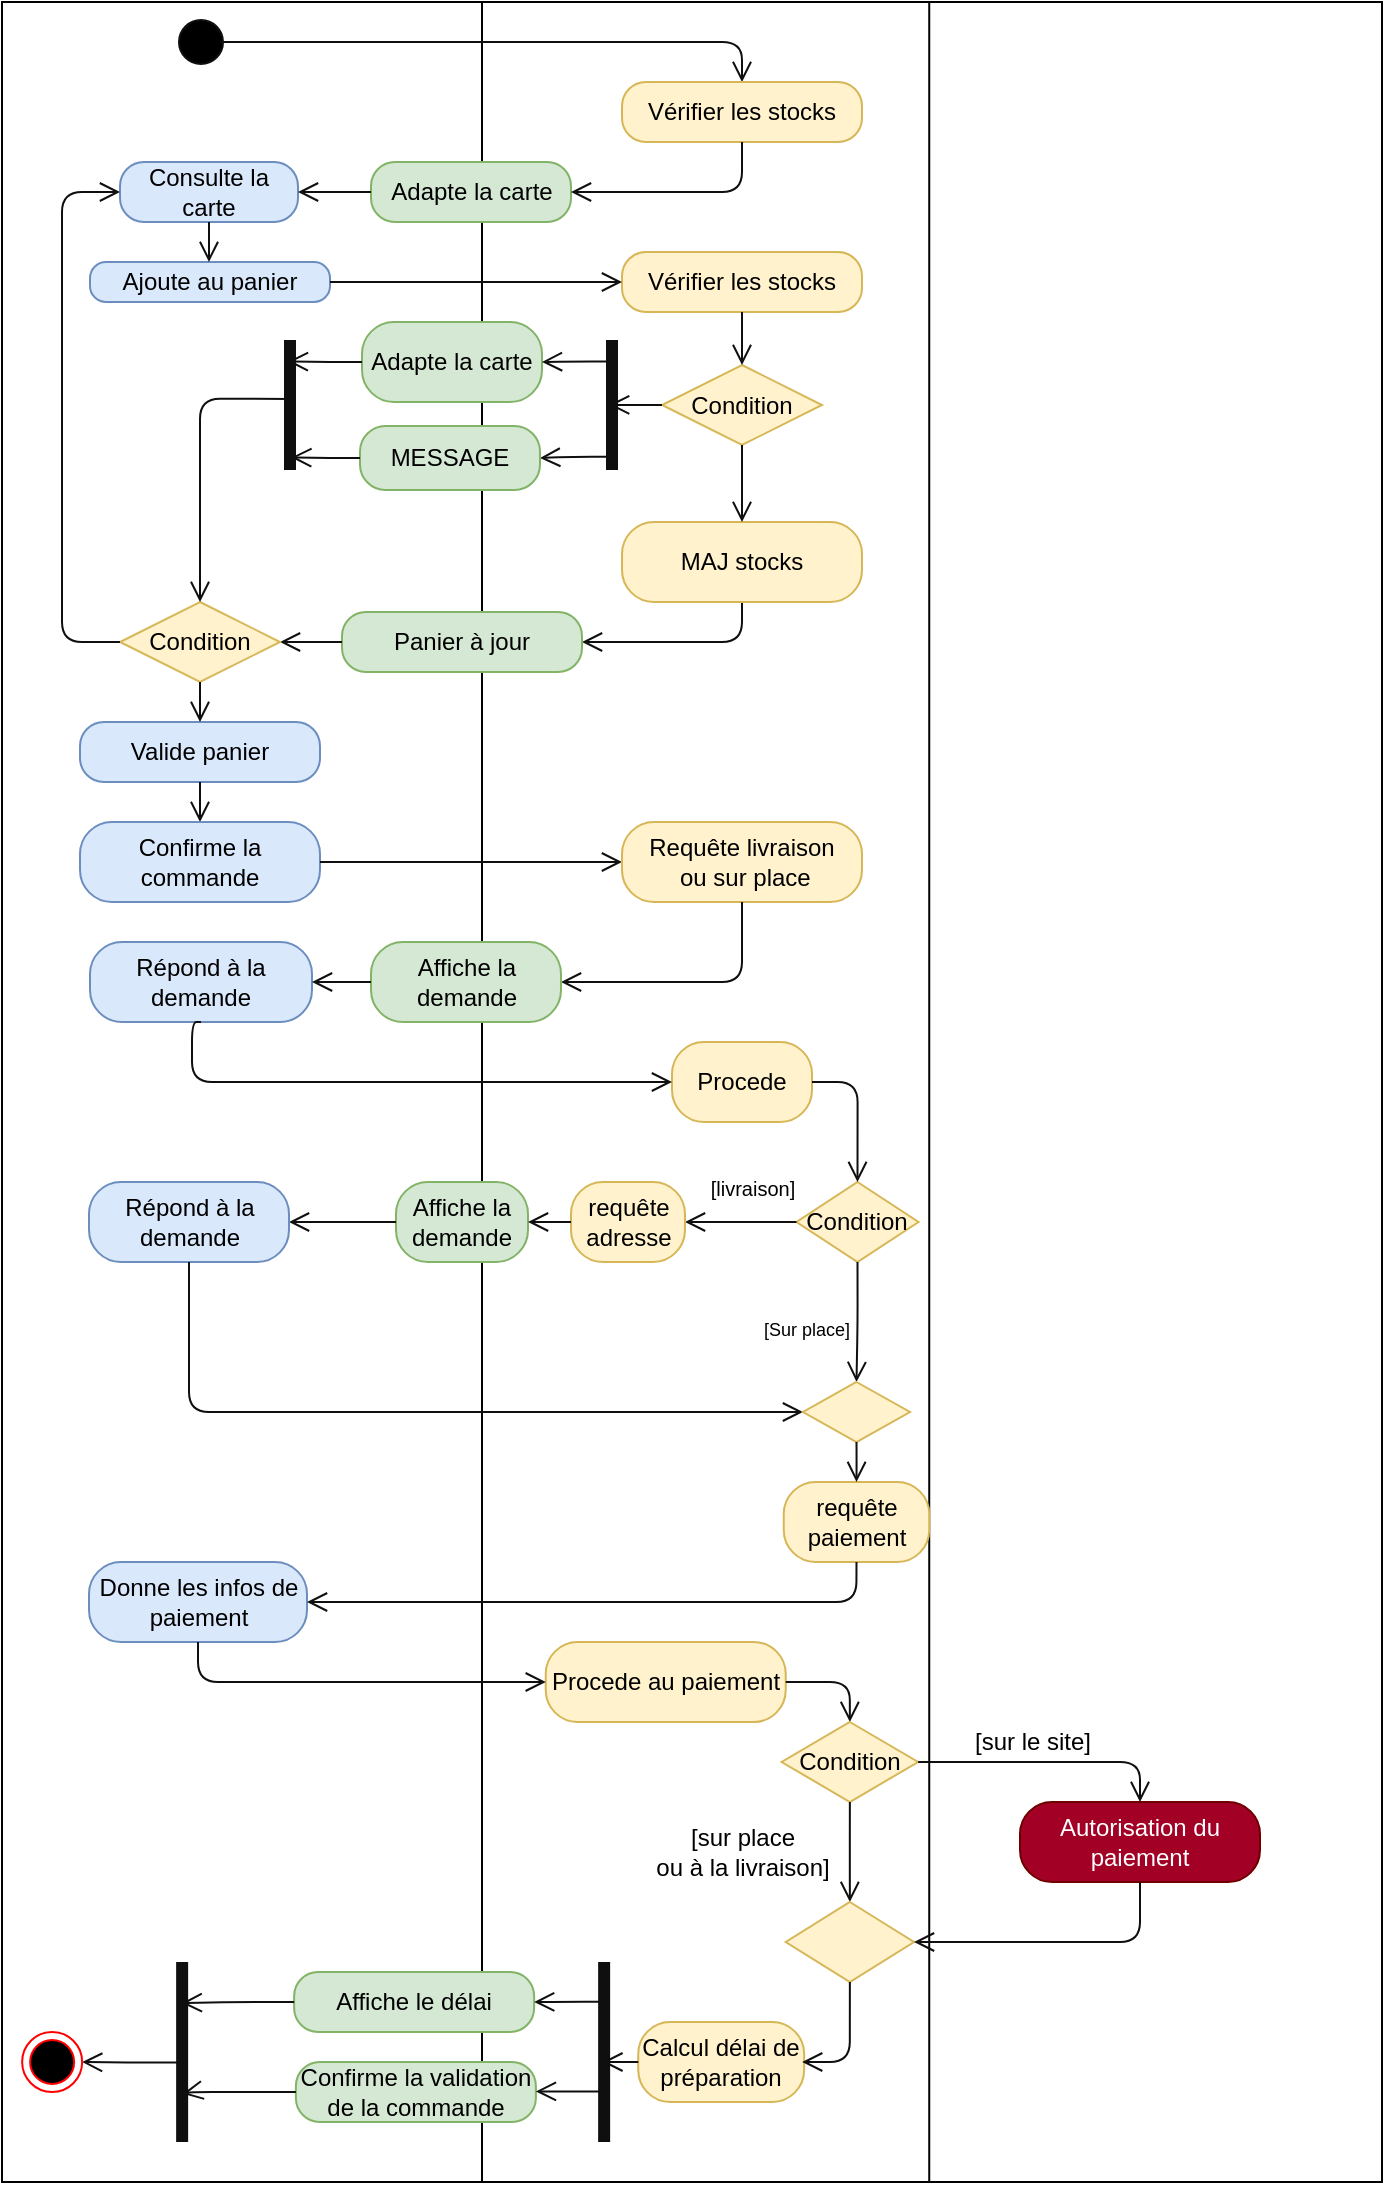<mxfile version="14.5.8" type="device"><diagram id="c2a630lUQW7-hTQHdnIK" name="Page-1"><mxGraphModel dx="1814" dy="1134" grid="1" gridSize="10" guides="1" tooltips="1" connect="1" arrows="1" fold="1" page="1" pageScale="1" pageWidth="827" pageHeight="1169" math="0" shadow="0"><root><mxCell id="0"/><mxCell id="1" parent="0"/><mxCell id="QCBulvvIvApshMqu8zlJ-98" value="" style="edgeStyle=orthogonalEdgeStyle;rounded=0;orthogonalLoop=1;jettySize=auto;html=1;" edge="1" parent="1" target="QCBulvvIvApshMqu8zlJ-63"><mxGeometry relative="1" as="geometry"><mxPoint x="648.5" y="916" as="sourcePoint"/></mxGeometry></mxCell><mxCell id="QCBulvvIvApshMqu8zlJ-38" value="" style="rounded=0;whiteSpace=wrap;html=1;" vertex="1" parent="1"><mxGeometry x="540" y="35" width="230" height="1090" as="geometry"/></mxCell><mxCell id="QCBulvvIvApshMqu8zlJ-37" value="" style="rounded=0;whiteSpace=wrap;html=1;" vertex="1" parent="1"><mxGeometry x="320" y="35" width="223.62" height="1090" as="geometry"/></mxCell><mxCell id="QCBulvvIvApshMqu8zlJ-36" value="" style="rounded=0;whiteSpace=wrap;html=1;" vertex="1" parent="1"><mxGeometry x="80" y="35" width="240" height="1090" as="geometry"/></mxCell><mxCell id="QCBulvvIvApshMqu8zlJ-1" value="" style="ellipse;html=1;shape=startState;fillColor=#000000;shadow=0;sketch=0;strokeColor=#0F0F0F;" vertex="1" parent="1"><mxGeometry x="164.5" y="40" width="30" height="30" as="geometry"/></mxCell><mxCell id="QCBulvvIvApshMqu8zlJ-2" value="" style="edgeStyle=orthogonalEdgeStyle;html=1;verticalAlign=bottom;endArrow=open;endSize=8;strokeColor=#0F0F0F;entryX=0.5;entryY=0;entryDx=0;entryDy=0;" edge="1" parent="1" target="QCBulvvIvApshMqu8zlJ-4"><mxGeometry relative="1" as="geometry"><mxPoint x="184" y="105" as="targetPoint"/><mxPoint x="189" y="55" as="sourcePoint"/><Array as="points"><mxPoint x="189" y="55"/><mxPoint x="450" y="55"/></Array></mxGeometry></mxCell><mxCell id="QCBulvvIvApshMqu8zlJ-3" value="Ajoute au panier" style="rounded=1;whiteSpace=wrap;html=1;arcSize=40;fillColor=#dae8fc;shadow=0;sketch=0;strokeColor=#6c8ebf;" vertex="1" parent="1"><mxGeometry x="124" y="165" width="120" height="20" as="geometry"/></mxCell><mxCell id="QCBulvvIvApshMqu8zlJ-4" value="Vérifier les stocks" style="rounded=1;whiteSpace=wrap;html=1;arcSize=40;fillColor=#fff2cc;shadow=0;sketch=0;strokeColor=#d6b656;" vertex="1" parent="1"><mxGeometry x="390" y="75" width="120" height="30" as="geometry"/></mxCell><mxCell id="QCBulvvIvApshMqu8zlJ-5" value="" style="edgeStyle=orthogonalEdgeStyle;html=1;verticalAlign=bottom;endArrow=open;endSize=8;strokeColor=#0F0F0F;exitX=0.5;exitY=1;exitDx=0;exitDy=0;entryX=1;entryY=0.5;entryDx=0;entryDy=0;" edge="1" parent="1" source="QCBulvvIvApshMqu8zlJ-16"><mxGeometry relative="1" as="geometry"><mxPoint x="370" y="355" as="targetPoint"/><mxPoint x="599" y="382.29" as="sourcePoint"/><Array as="points"><mxPoint x="450" y="355"/></Array></mxGeometry></mxCell><mxCell id="QCBulvvIvApshMqu8zlJ-6" value="Panier à jour" style="rounded=1;whiteSpace=wrap;html=1;arcSize=40;fillColor=#d5e8d4;shadow=0;sketch=0;strokeColor=#82b366;" vertex="1" parent="1"><mxGeometry x="250" y="340" width="120" height="30" as="geometry"/></mxCell><mxCell id="QCBulvvIvApshMqu8zlJ-7" value="" style="edgeStyle=orthogonalEdgeStyle;html=1;verticalAlign=bottom;endArrow=open;endSize=8;strokeColor=#0F0F0F;entryX=1;entryY=0.5;entryDx=0;entryDy=0;exitX=0;exitY=0.5;exitDx=0;exitDy=0;" edge="1" parent="1" source="QCBulvvIvApshMqu8zlJ-6" target="QCBulvvIvApshMqu8zlJ-11"><mxGeometry relative="1" as="geometry"><mxPoint x="199" y="433" as="targetPoint"/><mxPoint x="269" y="433" as="sourcePoint"/></mxGeometry></mxCell><mxCell id="QCBulvvIvApshMqu8zlJ-10" value="Consulte la carte" style="rounded=1;whiteSpace=wrap;html=1;arcSize=40;fillColor=#dae8fc;shadow=0;sketch=0;strokeColor=#6c8ebf;" vertex="1" parent="1"><mxGeometry x="139" y="115" width="89" height="30" as="geometry"/></mxCell><mxCell id="QCBulvvIvApshMqu8zlJ-11" value="Condition" style="rhombus;whiteSpace=wrap;html=1;fillColor=#fff2cc;shadow=0;sketch=0;strokeColor=#d6b656;" vertex="1" parent="1"><mxGeometry x="139" y="335" width="80" height="40" as="geometry"/></mxCell><mxCell id="QCBulvvIvApshMqu8zlJ-12" value="" style="edgeStyle=orthogonalEdgeStyle;html=1;verticalAlign=bottom;endArrow=open;endSize=8;strokeColor=#0F0F0F;exitX=0.5;exitY=1;exitDx=0;exitDy=0;entryX=0.5;entryY=0;entryDx=0;entryDy=0;" edge="1" parent="1" source="QCBulvvIvApshMqu8zlJ-10" target="QCBulvvIvApshMqu8zlJ-3"><mxGeometry relative="1" as="geometry"><mxPoint x="179" y="255" as="targetPoint"/><mxPoint x="179" y="245" as="sourcePoint"/><Array as="points"><mxPoint x="184" y="165"/></Array></mxGeometry></mxCell><mxCell id="QCBulvvIvApshMqu8zlJ-13" value="Adapte la carte" style="rounded=1;whiteSpace=wrap;html=1;arcSize=40;fillColor=#d5e8d4;shadow=0;sketch=0;strokeColor=#82b366;" vertex="1" parent="1"><mxGeometry x="264.5" y="115" width="100" height="30" as="geometry"/></mxCell><mxCell id="QCBulvvIvApshMqu8zlJ-14" value="" style="edgeStyle=orthogonalEdgeStyle;html=1;verticalAlign=bottom;endArrow=open;endSize=8;strokeColor=#0F0F0F;exitX=0.5;exitY=1;exitDx=0;exitDy=0;entryX=1;entryY=0.5;entryDx=0;entryDy=0;" edge="1" parent="1" source="QCBulvvIvApshMqu8zlJ-4" target="QCBulvvIvApshMqu8zlJ-13"><mxGeometry relative="1" as="geometry"><mxPoint x="449.0" y="234.29" as="targetPoint"/><mxPoint x="609.0" y="234.29" as="sourcePoint"/><Array as="points"><mxPoint x="450" y="130"/></Array></mxGeometry></mxCell><mxCell id="QCBulvvIvApshMqu8zlJ-15" value="" style="edgeStyle=orthogonalEdgeStyle;html=1;verticalAlign=bottom;endArrow=open;endSize=8;strokeColor=#0F0F0F;exitX=0;exitY=0.5;exitDx=0;exitDy=0;entryX=1;entryY=0.5;entryDx=0;entryDy=0;" edge="1" parent="1" source="QCBulvvIvApshMqu8zlJ-13" target="QCBulvvIvApshMqu8zlJ-10"><mxGeometry relative="1" as="geometry"><mxPoint x="519.0" y="279.65" as="targetPoint"/><mxPoint x="260" y="195" as="sourcePoint"/><Array as="points"><mxPoint x="260" y="130"/><mxPoint x="260" y="130"/></Array></mxGeometry></mxCell><mxCell id="QCBulvvIvApshMqu8zlJ-16" value="MAJ stocks" style="rounded=1;whiteSpace=wrap;html=1;arcSize=40;fillColor=#fff2cc;shadow=0;sketch=0;strokeColor=#d6b656;" vertex="1" parent="1"><mxGeometry x="390" y="295" width="120" height="40" as="geometry"/></mxCell><mxCell id="QCBulvvIvApshMqu8zlJ-17" value="" style="edgeStyle=orthogonalEdgeStyle;html=1;verticalAlign=bottom;endArrow=open;endSize=8;exitX=0;exitY=0.5;exitDx=0;exitDy=0;strokeColor=#0F0F0F;entryX=0;entryY=0.5;entryDx=0;entryDy=0;" edge="1" parent="1" target="QCBulvvIvApshMqu8zlJ-10" source="QCBulvvIvApshMqu8zlJ-11"><mxGeometry relative="1" as="geometry"><mxPoint x="119" y="355" as="targetPoint"/><mxPoint x="139" y="544.5" as="sourcePoint"/><Array as="points"><mxPoint x="110" y="355"/><mxPoint x="110" y="130"/></Array></mxGeometry></mxCell><mxCell id="QCBulvvIvApshMqu8zlJ-18" value="Valide panier" style="rounded=1;whiteSpace=wrap;html=1;arcSize=40;fillColor=#dae8fc;shadow=0;sketch=0;strokeColor=#6c8ebf;" vertex="1" parent="1"><mxGeometry x="119" y="395" width="120" height="30" as="geometry"/></mxCell><mxCell id="QCBulvvIvApshMqu8zlJ-19" value="" style="edgeStyle=orthogonalEdgeStyle;html=1;verticalAlign=bottom;endArrow=open;endSize=8;strokeColor=#0F0F0F;exitX=0.5;exitY=1;exitDx=0;exitDy=0;entryX=0.5;entryY=0;entryDx=0;entryDy=0;" edge="1" parent="1" source="QCBulvvIvApshMqu8zlJ-11" target="QCBulvvIvApshMqu8zlJ-18"><mxGeometry relative="1" as="geometry"><mxPoint x="179" y="545" as="targetPoint"/><mxPoint x="178.66" y="565" as="sourcePoint"/><Array as="points"/></mxGeometry></mxCell><mxCell id="QCBulvvIvApshMqu8zlJ-20" value="Vérifier les stocks" style="rounded=1;whiteSpace=wrap;html=1;arcSize=40;fillColor=#fff2cc;shadow=0;sketch=0;strokeColor=#d6b656;" vertex="1" parent="1"><mxGeometry x="390" y="160" width="120" height="30" as="geometry"/></mxCell><mxCell id="QCBulvvIvApshMqu8zlJ-21" value="" style="edgeStyle=orthogonalEdgeStyle;html=1;verticalAlign=bottom;endArrow=open;endSize=8;strokeColor=#0F0F0F;exitX=1;exitY=0.5;exitDx=0;exitDy=0;entryX=0;entryY=0.5;entryDx=0;entryDy=0;" edge="1" parent="1" source="QCBulvvIvApshMqu8zlJ-3" target="QCBulvvIvApshMqu8zlJ-20"><mxGeometry relative="1" as="geometry"><mxPoint x="569" y="354" as="targetPoint"/><mxPoint x="179" y="305" as="sourcePoint"/><Array as="points"/></mxGeometry></mxCell><mxCell id="QCBulvvIvApshMqu8zlJ-22" value="Condition" style="rhombus;whiteSpace=wrap;html=1;fillColor=#fff2cc;shadow=0;sketch=0;strokeColor=#d6b656;" vertex="1" parent="1"><mxGeometry x="410" y="216.5" width="80" height="40" as="geometry"/></mxCell><mxCell id="QCBulvvIvApshMqu8zlJ-23" value="" style="edgeStyle=orthogonalEdgeStyle;html=1;verticalAlign=bottom;endArrow=open;endSize=8;strokeColor=#0F0F0F;exitX=0.5;exitY=1;exitDx=0;exitDy=0;entryX=0.5;entryY=0;entryDx=0;entryDy=0;" edge="1" parent="1" target="QCBulvvIvApshMqu8zlJ-16" source="QCBulvvIvApshMqu8zlJ-22"><mxGeometry relative="1" as="geometry"><mxPoint x="539" y="286.5" as="targetPoint"/><mxPoint x="629" y="286.5" as="sourcePoint"/><Array as="points"><mxPoint x="450" y="286"/><mxPoint x="450" y="323"/></Array></mxGeometry></mxCell><mxCell id="QCBulvvIvApshMqu8zlJ-24" value="" style="edgeStyle=orthogonalEdgeStyle;html=1;verticalAlign=bottom;endArrow=open;endSize=8;strokeColor=#0F0F0F;exitX=0.5;exitY=1;exitDx=0;exitDy=0;entryX=0.5;entryY=0;entryDx=0;entryDy=0;" edge="1" parent="1" target="QCBulvvIvApshMqu8zlJ-22" source="QCBulvvIvApshMqu8zlJ-20"><mxGeometry relative="1" as="geometry"><mxPoint x="629" y="405" as="targetPoint"/><mxPoint x="628.83" y="375" as="sourcePoint"/><Array as="points"/></mxGeometry></mxCell><mxCell id="QCBulvvIvApshMqu8zlJ-25" value="" style="edgeStyle=orthogonalEdgeStyle;html=1;verticalAlign=bottom;endArrow=open;endSize=8;strokeColor=#0F0F0F;entryX=0.5;entryY=0;entryDx=0;entryDy=0;exitX=0.453;exitY=0.407;exitDx=0;exitDy=0;exitPerimeter=0;" edge="1" parent="1" source="QCBulvvIvApshMqu8zlJ-33"><mxGeometry relative="1" as="geometry"><mxPoint x="179" y="335" as="targetPoint"/><mxPoint x="259" y="247" as="sourcePoint"/><Array as="points"><mxPoint x="179" y="233"/></Array></mxGeometry></mxCell><mxCell id="QCBulvvIvApshMqu8zlJ-26" value="Adapte la carte" style="rounded=1;whiteSpace=wrap;html=1;arcSize=40;fillColor=#d5e8d4;shadow=0;sketch=0;strokeColor=#82b366;" vertex="1" parent="1"><mxGeometry x="260" y="195" width="90" height="40" as="geometry"/></mxCell><mxCell id="QCBulvvIvApshMqu8zlJ-27" value="" style="edgeStyle=orthogonalEdgeStyle;html=1;verticalAlign=bottom;endArrow=open;endSize=8;strokeColor=#0F0F0F;exitX=0;exitY=0.5;exitDx=0;exitDy=0;entryX=0.499;entryY=0.643;entryDx=0;entryDy=0;entryPerimeter=0;" edge="1" parent="1" source="QCBulvvIvApshMqu8zlJ-22" target="QCBulvvIvApshMqu8zlJ-28"><mxGeometry relative="1" as="geometry"><mxPoint x="549" y="316" as="targetPoint"/><mxPoint x="589" y="316.5" as="sourcePoint"/><Array as="points"/></mxGeometry></mxCell><mxCell id="QCBulvvIvApshMqu8zlJ-28" value="" style="shape=line;html=1;strokeWidth=6;shadow=0;sketch=0;direction=south;strokeColor=#0F0F0F;" vertex="1" parent="1"><mxGeometry x="380" y="204" width="10" height="65" as="geometry"/></mxCell><mxCell id="QCBulvvIvApshMqu8zlJ-30" value="" style="edgeStyle=orthogonalEdgeStyle;html=1;verticalAlign=bottom;endArrow=open;endSize=8;strokeColor=#0F0F0F;entryX=1;entryY=0.5;entryDx=0;entryDy=0;exitX=0.898;exitY=0.42;exitDx=0;exitDy=0;exitPerimeter=0;" edge="1" parent="1" target="QCBulvvIvApshMqu8zlJ-31" source="QCBulvvIvApshMqu8zlJ-28"><mxGeometry relative="1" as="geometry"><mxPoint x="499" y="342.76" as="targetPoint"/><mxPoint x="370" y="343" as="sourcePoint"/><Array as="points"><mxPoint x="365" y="262"/></Array></mxGeometry></mxCell><mxCell id="QCBulvvIvApshMqu8zlJ-31" value="MESSAGE" style="rounded=1;whiteSpace=wrap;html=1;arcSize=40;fillColor=#d5e8d4;shadow=0;sketch=0;strokeColor=#82b366;" vertex="1" parent="1"><mxGeometry x="259" y="247" width="90" height="32" as="geometry"/></mxCell><mxCell id="QCBulvvIvApshMqu8zlJ-32" value="" style="edgeStyle=orthogonalEdgeStyle;html=1;verticalAlign=bottom;endArrow=open;endSize=8;strokeColor=#0F0F0F;exitX=0;exitY=0.5;exitDx=0;exitDy=0;entryX=0.165;entryY=0.607;entryDx=0;entryDy=0;entryPerimeter=0;" edge="1" parent="1" source="QCBulvvIvApshMqu8zlJ-26" target="QCBulvvIvApshMqu8zlJ-33"><mxGeometry relative="1" as="geometry"><mxPoint x="219" y="294.8" as="targetPoint"/><mxPoint x="260" y="294.8" as="sourcePoint"/><Array as="points"/></mxGeometry></mxCell><mxCell id="QCBulvvIvApshMqu8zlJ-33" value="" style="shape=line;html=1;strokeWidth=6;shadow=0;sketch=0;direction=south;strokeColor=#0F0F0F;" vertex="1" parent="1"><mxGeometry x="219" y="204" width="10" height="65" as="geometry"/></mxCell><mxCell id="QCBulvvIvApshMqu8zlJ-40" value="" style="edgeStyle=orthogonalEdgeStyle;html=1;verticalAlign=bottom;endArrow=open;endSize=8;strokeColor=#0F0F0F;exitX=0;exitY=0.5;exitDx=0;exitDy=0;entryX=0.903;entryY=0.436;entryDx=0;entryDy=0;entryPerimeter=0;" edge="1" parent="1" source="QCBulvvIvApshMqu8zlJ-31" target="QCBulvvIvApshMqu8zlJ-33"><mxGeometry relative="1" as="geometry"><mxPoint x="220" y="343" as="targetPoint"/><mxPoint x="260" y="343" as="sourcePoint"/><Array as="points"/></mxGeometry></mxCell><mxCell id="QCBulvvIvApshMqu8zlJ-42" value="" style="edgeStyle=orthogonalEdgeStyle;html=1;verticalAlign=bottom;endArrow=open;endSize=8;strokeColor=#0F0F0F;entryX=1;entryY=0.5;entryDx=0;entryDy=0;exitX=0.166;exitY=0.38;exitDx=0;exitDy=0;exitPerimeter=0;" edge="1" parent="1" source="QCBulvvIvApshMqu8zlJ-28" target="QCBulvvIvApshMqu8zlJ-26"><mxGeometry relative="1" as="geometry"><mxPoint x="380" y="294.76" as="targetPoint"/><mxPoint x="370" y="295" as="sourcePoint"/><Array as="points"/></mxGeometry></mxCell><mxCell id="QCBulvvIvApshMqu8zlJ-45" value="" style="edgeStyle=orthogonalEdgeStyle;html=1;verticalAlign=bottom;endArrow=open;endSize=8;exitX=0.5;exitY=1;exitDx=0;exitDy=0;strokeColor=#0F0F0F;entryX=0.5;entryY=0;entryDx=0;entryDy=0;" edge="1" parent="1" source="QCBulvvIvApshMqu8zlJ-18" target="QCBulvvIvApshMqu8zlJ-46"><mxGeometry relative="1" as="geometry"><mxPoint x="179" y="755" as="targetPoint"/><mxPoint x="179" y="675" as="sourcePoint"/></mxGeometry></mxCell><mxCell id="QCBulvvIvApshMqu8zlJ-46" value="Confirme la commande" style="rounded=1;whiteSpace=wrap;html=1;arcSize=40;fillColor=#dae8fc;shadow=0;sketch=0;strokeColor=#6c8ebf;" vertex="1" parent="1"><mxGeometry x="119" y="445" width="120" height="40" as="geometry"/></mxCell><mxCell id="QCBulvvIvApshMqu8zlJ-47" value="" style="edgeStyle=orthogonalEdgeStyle;html=1;verticalAlign=bottom;endArrow=open;endSize=8;exitX=1;exitY=0.5;exitDx=0;exitDy=0;entryX=0;entryY=0.5;entryDx=0;entryDy=0;strokeColor=#0F0F0F;" edge="1" parent="1" source="QCBulvvIvApshMqu8zlJ-46" target="QCBulvvIvApshMqu8zlJ-48"><mxGeometry relative="1" as="geometry"><mxPoint x="424" y="675" as="targetPoint"/><Array as="points"/></mxGeometry></mxCell><mxCell id="QCBulvvIvApshMqu8zlJ-48" value="Requête livraison&lt;br&gt;&amp;nbsp;ou sur place" style="rounded=1;whiteSpace=wrap;html=1;arcSize=40;fillColor=#fff2cc;shadow=0;sketch=0;strokeColor=#d6b656;" vertex="1" parent="1"><mxGeometry x="390" y="445" width="120" height="40" as="geometry"/></mxCell><mxCell id="QCBulvvIvApshMqu8zlJ-49" value="" style="edgeStyle=orthogonalEdgeStyle;html=1;verticalAlign=bottom;endArrow=open;endSize=8;strokeColor=#0F0F0F;entryX=1;entryY=0.5;entryDx=0;entryDy=0;exitX=0.5;exitY=1;exitDx=0;exitDy=0;" edge="1" parent="1" target="QCBulvvIvApshMqu8zlJ-50" source="QCBulvvIvApshMqu8zlJ-48"><mxGeometry relative="1" as="geometry"><mxPoint x="394" y="745" as="targetPoint"/><mxPoint x="644" y="695" as="sourcePoint"/><Array as="points"><mxPoint x="450" y="525"/></Array></mxGeometry></mxCell><mxCell id="QCBulvvIvApshMqu8zlJ-50" value="Affiche la demande" style="rounded=1;whiteSpace=wrap;html=1;arcSize=40;fillColor=#d5e8d4;shadow=0;sketch=0;strokeColor=#82b366;" vertex="1" parent="1"><mxGeometry x="264.5" y="505" width="95" height="40" as="geometry"/></mxCell><mxCell id="QCBulvvIvApshMqu8zlJ-51" value="Répond à la demande" style="rounded=1;whiteSpace=wrap;html=1;arcSize=40;fillColor=#dae8fc;shadow=0;sketch=0;strokeColor=#6c8ebf;" vertex="1" parent="1"><mxGeometry x="124" y="505" width="111" height="40" as="geometry"/></mxCell><mxCell id="QCBulvvIvApshMqu8zlJ-52" value="" style="edgeStyle=orthogonalEdgeStyle;html=1;verticalAlign=bottom;endArrow=open;endSize=8;exitX=0;exitY=0.5;exitDx=0;exitDy=0;strokeColor=#0F0F0F;entryX=1;entryY=0.5;entryDx=0;entryDy=0;" edge="1" parent="1" source="QCBulvvIvApshMqu8zlJ-50" target="QCBulvvIvApshMqu8zlJ-51"><mxGeometry relative="1" as="geometry"><mxPoint x="239" y="745" as="targetPoint"/><mxPoint x="189" y="575" as="sourcePoint"/></mxGeometry></mxCell><mxCell id="QCBulvvIvApshMqu8zlJ-53" value="Procede" style="rounded=1;whiteSpace=wrap;html=1;arcSize=40;fillColor=#fff2cc;shadow=0;sketch=0;strokeColor=#d6b656;" vertex="1" parent="1"><mxGeometry x="415" y="555" width="70" height="40" as="geometry"/></mxCell><mxCell id="QCBulvvIvApshMqu8zlJ-54" value="Condition" style="rhombus;whiteSpace=wrap;html=1;fillColor=#fff2cc;shadow=0;sketch=0;strokeColor=#d6b656;" vertex="1" parent="1"><mxGeometry x="477.25" y="625" width="61" height="40" as="geometry"/></mxCell><mxCell id="QCBulvvIvApshMqu8zlJ-55" value="" style="edgeStyle=orthogonalEdgeStyle;html=1;verticalAlign=bottom;endArrow=open;endSize=8;exitX=0.5;exitY=1;exitDx=0;exitDy=0;strokeColor=#0F0F0F;entryX=0;entryY=0.5;entryDx=0;entryDy=0;" edge="1" parent="1" source="QCBulvvIvApshMqu8zlJ-51" target="QCBulvvIvApshMqu8zlJ-53"><mxGeometry relative="1" as="geometry"><mxPoint x="579" y="885" as="targetPoint"/><Array as="points"><mxPoint x="175" y="575"/></Array><mxPoint x="213" y="884.58" as="sourcePoint"/></mxGeometry></mxCell><mxCell id="QCBulvvIvApshMqu8zlJ-56" value="" style="edgeStyle=orthogonalEdgeStyle;html=1;verticalAlign=bottom;endArrow=open;endSize=8;strokeColor=#0F0F0F;exitX=0;exitY=0.5;exitDx=0;exitDy=0;entryX=1;entryY=0.5;entryDx=0;entryDy=0;" edge="1" parent="1" source="QCBulvvIvApshMqu8zlJ-54" target="QCBulvvIvApshMqu8zlJ-62"><mxGeometry relative="1" as="geometry"><mxPoint x="349" y="1085" as="targetPoint"/><Array as="points"/><mxPoint x="799" y="1085" as="sourcePoint"/></mxGeometry></mxCell><mxCell id="QCBulvvIvApshMqu8zlJ-57" value="Affiche la demande" style="rounded=1;whiteSpace=wrap;html=1;arcSize=40;fillColor=#d5e8d4;shadow=0;sketch=0;strokeColor=#82b366;" vertex="1" parent="1"><mxGeometry x="277" y="625" width="66" height="40" as="geometry"/></mxCell><mxCell id="QCBulvvIvApshMqu8zlJ-58" value="" style="edgeStyle=orthogonalEdgeStyle;html=1;verticalAlign=bottom;endArrow=open;endSize=8;exitX=0;exitY=0.5;exitDx=0;exitDy=0;strokeColor=#0F0F0F;entryX=1;entryY=0.5;entryDx=0;entryDy=0;" edge="1" parent="1" source="QCBulvvIvApshMqu8zlJ-57" target="QCBulvvIvApshMqu8zlJ-59"><mxGeometry relative="1" as="geometry"><mxPoint x="234" y="1030.58" as="targetPoint"/><mxPoint x="309" y="1030.58" as="sourcePoint"/></mxGeometry></mxCell><mxCell id="QCBulvvIvApshMqu8zlJ-59" value="Répond à la demande" style="rounded=1;whiteSpace=wrap;html=1;arcSize=40;fillColor=#dae8fc;shadow=0;sketch=0;strokeColor=#6c8ebf;" vertex="1" parent="1"><mxGeometry x="123.5" y="625" width="100" height="40" as="geometry"/></mxCell><mxCell id="QCBulvvIvApshMqu8zlJ-60" value="Donne les infos de paiement" style="rounded=1;whiteSpace=wrap;html=1;arcSize=40;fillColor=#dae8fc;shadow=0;sketch=0;strokeColor=#6c8ebf;" vertex="1" parent="1"><mxGeometry x="123.5" y="815" width="109" height="40" as="geometry"/></mxCell><mxCell id="QCBulvvIvApshMqu8zlJ-61" value="" style="edgeStyle=orthogonalEdgeStyle;html=1;verticalAlign=bottom;endArrow=open;endSize=8;exitX=1;exitY=0.5;exitDx=0;exitDy=0;strokeColor=#0F0F0F;entryX=0.5;entryY=0;entryDx=0;entryDy=0;" edge="1" parent="1" source="QCBulvvIvApshMqu8zlJ-53" target="QCBulvvIvApshMqu8zlJ-54"><mxGeometry relative="1" as="geometry"><mxPoint x="649" y="735" as="targetPoint"/><mxPoint x="639" y="845" as="sourcePoint"/><Array as="points"/></mxGeometry></mxCell><mxCell id="QCBulvvIvApshMqu8zlJ-62" value="requête adresse" style="rounded=1;whiteSpace=wrap;html=1;arcSize=40;fillColor=#fff2cc;shadow=0;sketch=0;strokeColor=#d6b656;" vertex="1" parent="1"><mxGeometry x="364.5" y="625" width="57" height="40" as="geometry"/></mxCell><mxCell id="QCBulvvIvApshMqu8zlJ-63" value="requête paiement" style="rounded=1;whiteSpace=wrap;html=1;arcSize=40;fillColor=#fff2cc;shadow=0;sketch=0;strokeColor=#d6b656;" vertex="1" parent="1"><mxGeometry x="470.87" y="775" width="72.75" height="40" as="geometry"/></mxCell><mxCell id="QCBulvvIvApshMqu8zlJ-64" value="" style="edgeStyle=orthogonalEdgeStyle;html=1;verticalAlign=bottom;endArrow=open;endSize=8;strokeColor=#0F0F0F;entryX=0.5;entryY=0;entryDx=0;entryDy=0;exitX=0.5;exitY=1;exitDx=0;exitDy=0;" edge="1" parent="1" source="QCBulvvIvApshMqu8zlJ-54" target="QCBulvvIvApshMqu8zlJ-94"><mxGeometry relative="1" as="geometry"><mxPoint x="639" y="1095" as="targetPoint"/><Array as="points"/><mxPoint x="501" y="742" as="sourcePoint"/></mxGeometry></mxCell><mxCell id="QCBulvvIvApshMqu8zlJ-65" value="" style="edgeStyle=orthogonalEdgeStyle;html=1;verticalAlign=bottom;endArrow=open;endSize=8;strokeColor=#0F0F0F;entryX=1;entryY=0.5;entryDx=0;entryDy=0;exitX=0;exitY=0.5;exitDx=0;exitDy=0;" edge="1" parent="1" source="QCBulvvIvApshMqu8zlJ-62" target="QCBulvvIvApshMqu8zlJ-57"><mxGeometry relative="1" as="geometry"><mxPoint x="439" y="991" as="targetPoint"/><mxPoint x="439" y="1005" as="sourcePoint"/><Array as="points"/></mxGeometry></mxCell><mxCell id="QCBulvvIvApshMqu8zlJ-66" value="" style="edgeStyle=orthogonalEdgeStyle;html=1;verticalAlign=bottom;endArrow=open;endSize=8;exitX=0.5;exitY=1;exitDx=0;exitDy=0;strokeColor=#0F0F0F;entryX=1;entryY=0.5;entryDx=0;entryDy=0;" edge="1" parent="1" source="QCBulvvIvApshMqu8zlJ-63" target="QCBulvvIvApshMqu8zlJ-60"><mxGeometry relative="1" as="geometry"><mxPoint x="758.58" y="1328.0" as="targetPoint"/><mxPoint x="758.58" y="1268" as="sourcePoint"/><Array as="points"><mxPoint x="507" y="835"/></Array></mxGeometry></mxCell><mxCell id="QCBulvvIvApshMqu8zlJ-67" value="[livraison]" style="text;html=1;align=center;verticalAlign=middle;resizable=0;points=[];autosize=1;fontSize=10;" vertex="1" parent="1"><mxGeometry x="425" y="618" width="60" height="20" as="geometry"/></mxCell><mxCell id="QCBulvvIvApshMqu8zlJ-68" value="" style="edgeStyle=orthogonalEdgeStyle;html=1;verticalAlign=bottom;endArrow=open;endSize=8;strokeColor=#0F0F0F;entryX=0;entryY=0.5;entryDx=0;entryDy=0;exitX=0.5;exitY=1;exitDx=0;exitDy=0;" edge="1" parent="1" source="QCBulvvIvApshMqu8zlJ-59" target="QCBulvvIvApshMqu8zlJ-94"><mxGeometry relative="1" as="geometry"><mxPoint x="599.5" y="1065" as="targetPoint"/><Array as="points"><mxPoint x="174" y="740"/></Array><mxPoint x="176" y="745" as="sourcePoint"/></mxGeometry></mxCell><mxCell id="QCBulvvIvApshMqu8zlJ-69" value="Procede au paiement" style="rounded=1;whiteSpace=wrap;html=1;arcSize=40;fillColor=#fff2cc;shadow=0;sketch=0;strokeColor=#d6b656;" vertex="1" parent="1"><mxGeometry x="351.87" y="855" width="120" height="40" as="geometry"/></mxCell><mxCell id="QCBulvvIvApshMqu8zlJ-70" value="" style="edgeStyle=orthogonalEdgeStyle;html=1;verticalAlign=bottom;endArrow=open;endSize=8;exitX=0.5;exitY=1;exitDx=0;exitDy=0;strokeColor=#0F0F0F;entryX=0;entryY=0.5;entryDx=0;entryDy=0;" edge="1" parent="1" target="QCBulvvIvApshMqu8zlJ-69" source="QCBulvvIvApshMqu8zlJ-60"><mxGeometry relative="1" as="geometry"><mxPoint x="392" y="965" as="targetPoint"/><Array as="points"><mxPoint x="178" y="875"/><mxPoint x="351" y="875"/></Array><mxPoint x="190.0" y="864" as="sourcePoint"/></mxGeometry></mxCell><mxCell id="QCBulvvIvApshMqu8zlJ-71" value="" style="edgeStyle=orthogonalEdgeStyle;html=1;verticalAlign=bottom;endArrow=open;endSize=8;strokeColor=#0F0F0F;entryX=0.5;entryY=0;entryDx=0;entryDy=0;exitX=1;exitY=0.5;exitDx=0;exitDy=0;" edge="1" parent="1" source="QCBulvvIvApshMqu8zlJ-69" target="QCBulvvIvApshMqu8zlJ-73"><mxGeometry relative="1" as="geometry"><mxPoint x="649" y="1127" as="targetPoint"/><Array as="points"><mxPoint x="504" y="875"/></Array><mxPoint x="454" y="985" as="sourcePoint"/></mxGeometry></mxCell><mxCell id="QCBulvvIvApshMqu8zlJ-72" value="[Sur place]" style="text;html=1;align=center;verticalAlign=middle;resizable=0;points=[];autosize=1;fontSize=9;" vertex="1" parent="1"><mxGeometry x="452" y="689" width="60" height="20" as="geometry"/></mxCell><mxCell id="QCBulvvIvApshMqu8zlJ-73" value="Condition" style="rhombus;whiteSpace=wrap;html=1;fillColor=#fff2cc;shadow=0;sketch=0;strokeColor=#d6b656;" vertex="1" parent="1"><mxGeometry x="469.81" y="895" width="68.25" height="40" as="geometry"/></mxCell><mxCell id="QCBulvvIvApshMqu8zlJ-74" value="Autorisation du paiement" style="rounded=1;whiteSpace=wrap;html=1;arcSize=40;fillColor=#a20025;shadow=0;sketch=0;strokeColor=#6F0000;fontColor=#ffffff;" vertex="1" parent="1"><mxGeometry x="589" y="935" width="120" height="40" as="geometry"/></mxCell><mxCell id="QCBulvvIvApshMqu8zlJ-75" value="" style="edgeStyle=orthogonalEdgeStyle;html=1;verticalAlign=bottom;endArrow=open;endSize=8;strokeColor=#0F0F0F;exitX=1;exitY=0.5;exitDx=0;exitDy=0;entryX=0.5;entryY=0;entryDx=0;entryDy=0;" edge="1" parent="1" source="QCBulvvIvApshMqu8zlJ-73" target="QCBulvvIvApshMqu8zlJ-74"><mxGeometry relative="1" as="geometry"><mxPoint x="748.97" y="1187" as="targetPoint"/><Array as="points"><mxPoint x="649" y="915"/></Array><mxPoint x="788.97" y="1077" as="sourcePoint"/></mxGeometry></mxCell><mxCell id="QCBulvvIvApshMqu8zlJ-76" value="[sur le site]" style="text;html=1;align=center;verticalAlign=middle;resizable=0;points=[];autosize=1;" vertex="1" parent="1"><mxGeometry x="560" y="895" width="70" height="20" as="geometry"/></mxCell><mxCell id="QCBulvvIvApshMqu8zlJ-77" value="" style="edgeStyle=orthogonalEdgeStyle;html=1;verticalAlign=bottom;endArrow=open;endSize=8;strokeColor=#0F0F0F;exitX=0.5;exitY=1;exitDx=0;exitDy=0;entryX=0.5;entryY=0;entryDx=0;entryDy=0;" edge="1" parent="1" source="QCBulvvIvApshMqu8zlJ-73" target="QCBulvvIvApshMqu8zlJ-79"><mxGeometry relative="1" as="geometry"><mxPoint x="649" y="1227" as="targetPoint"/><Array as="points"><mxPoint x="503" y="965"/></Array><mxPoint x="451.5" y="1147" as="sourcePoint"/></mxGeometry></mxCell><mxCell id="QCBulvvIvApshMqu8zlJ-78" value="[sur place&lt;br&gt;ou à la livraison]" style="text;html=1;align=center;verticalAlign=middle;resizable=0;points=[];autosize=1;" vertex="1" parent="1"><mxGeometry x="400" y="945" width="100" height="30" as="geometry"/></mxCell><mxCell id="QCBulvvIvApshMqu8zlJ-79" value="" style="rhombus;whiteSpace=wrap;html=1;fillColor=#fff2cc;shadow=0;sketch=0;strokeColor=#d6b656;" vertex="1" parent="1"><mxGeometry x="471.87" y="985" width="64.13" height="40" as="geometry"/></mxCell><mxCell id="QCBulvvIvApshMqu8zlJ-80" value="" style="edgeStyle=orthogonalEdgeStyle;html=1;verticalAlign=bottom;endArrow=open;endSize=8;strokeColor=#0F0F0F;exitX=0.5;exitY=1;exitDx=0;exitDy=0;entryX=1;entryY=0.5;entryDx=0;entryDy=0;" edge="1" parent="1" target="QCBulvvIvApshMqu8zlJ-79" source="QCBulvvIvApshMqu8zlJ-74"><mxGeometry relative="1" as="geometry"><mxPoint x="823.58" y="1287" as="targetPoint"/><Array as="points"><mxPoint x="649" y="1005"/></Array><mxPoint x="823.58" y="1227" as="sourcePoint"/></mxGeometry></mxCell><mxCell id="QCBulvvIvApshMqu8zlJ-81" value="Calcul délai de préparation" style="rounded=1;whiteSpace=wrap;html=1;arcSize=40;fillColor=#fff2cc;shadow=0;sketch=0;strokeColor=#d6b656;" vertex="1" parent="1"><mxGeometry x="398.13" y="1045" width="82.94" height="40" as="geometry"/></mxCell><mxCell id="QCBulvvIvApshMqu8zlJ-82" value="" style="edgeStyle=orthogonalEdgeStyle;html=1;verticalAlign=bottom;endArrow=open;endSize=8;strokeColor=#0F0F0F;exitX=0.5;exitY=1;exitDx=0;exitDy=0;entryX=1;entryY=0.5;entryDx=0;entryDy=0;" edge="1" parent="1" source="QCBulvvIvApshMqu8zlJ-79"><mxGeometry relative="1" as="geometry"><mxPoint x="480.07" y="1065" as="targetPoint"/><Array as="points"><mxPoint x="504" y="1065"/></Array><mxPoint x="500.005" y="1005" as="sourcePoint"/></mxGeometry></mxCell><mxCell id="QCBulvvIvApshMqu8zlJ-83" value="Confirme la validation de la commande" style="rounded=1;whiteSpace=wrap;html=1;arcSize=40;fillColor=#d5e8d4;shadow=0;sketch=0;strokeColor=#82b366;" vertex="1" parent="1"><mxGeometry x="226.94" y="1065" width="120" height="30" as="geometry"/></mxCell><mxCell id="QCBulvvIvApshMqu8zlJ-84" value="" style="edgeStyle=orthogonalEdgeStyle;html=1;verticalAlign=bottom;endArrow=open;endSize=8;strokeColor=#0F0F0F;entryX=1;entryY=0.5;entryDx=0;entryDy=0;exitX=0.559;exitY=0.586;exitDx=0;exitDy=0;exitPerimeter=0;" edge="1" parent="1" source="QCBulvvIvApshMqu8zlJ-91" target="QCBulvvIvApshMqu8zlJ-85"><mxGeometry relative="1" as="geometry"><mxPoint x="71.07" y="1065" as="targetPoint"/><Array as="points"/><mxPoint x="131.07" y="1065" as="sourcePoint"/></mxGeometry></mxCell><mxCell id="QCBulvvIvApshMqu8zlJ-85" value="" style="ellipse;html=1;shape=endState;fillColor=#000000;strokeColor=#ff0000;shadow=0;sketch=0;" vertex="1" parent="1"><mxGeometry x="90.07" y="1050" width="30" height="30" as="geometry"/></mxCell><mxCell id="QCBulvvIvApshMqu8zlJ-86" value="" style="shape=line;html=1;strokeWidth=6;strokeColor=#0F0F0F;direction=south;" vertex="1" parent="1"><mxGeometry x="376.07" y="1015" width="10" height="90" as="geometry"/></mxCell><mxCell id="QCBulvvIvApshMqu8zlJ-87" value="" style="edgeStyle=orthogonalEdgeStyle;html=1;verticalAlign=bottom;endArrow=open;endSize=8;strokeColor=#0F0F0F;exitX=0.719;exitY=0.519;exitDx=0;exitDy=0;exitPerimeter=0;" edge="1" parent="1" target="QCBulvvIvApshMqu8zlJ-83" source="QCBulvvIvApshMqu8zlJ-86"><mxGeometry relative="1" as="geometry"><mxPoint x="331.07" y="1082" as="targetPoint"/><mxPoint x="376.07" y="1085" as="sourcePoint"/><Array as="points"><mxPoint x="366.07" y="1080"/><mxPoint x="366.07" y="1080"/></Array></mxGeometry></mxCell><mxCell id="QCBulvvIvApshMqu8zlJ-88" value="Affiche le délai" style="rounded=1;whiteSpace=wrap;html=1;arcSize=40;fillColor=#d5e8d4;shadow=0;sketch=0;strokeColor=#82b366;" vertex="1" parent="1"><mxGeometry x="226.07" y="1020" width="120" height="30" as="geometry"/></mxCell><mxCell id="QCBulvvIvApshMqu8zlJ-89" value="" style="edgeStyle=orthogonalEdgeStyle;html=1;verticalAlign=bottom;endArrow=open;endSize=8;strokeColor=#0F0F0F;exitX=0.221;exitY=0.449;exitDx=0;exitDy=0;exitPerimeter=0;" edge="1" parent="1" target="QCBulvvIvApshMqu8zlJ-88" source="QCBulvvIvApshMqu8zlJ-86"><mxGeometry relative="1" as="geometry"><mxPoint x="331.07" y="1032" as="targetPoint"/><mxPoint x="376.07" y="1035" as="sourcePoint"/><Array as="points"/></mxGeometry></mxCell><mxCell id="QCBulvvIvApshMqu8zlJ-90" value="" style="edgeStyle=orthogonalEdgeStyle;html=1;verticalAlign=bottom;endArrow=open;endSize=8;strokeColor=#0F0F0F;exitX=0;exitY=0.5;exitDx=0;exitDy=0;entryX=0.562;entryY=0.584;entryDx=0;entryDy=0;entryPerimeter=0;" edge="1" parent="1" source="QCBulvvIvApshMqu8zlJ-81" target="QCBulvvIvApshMqu8zlJ-86"><mxGeometry relative="1" as="geometry"><mxPoint x="386.07" y="1063" as="targetPoint"/><Array as="points"/><mxPoint x="441.07" y="1064.58" as="sourcePoint"/></mxGeometry></mxCell><mxCell id="QCBulvvIvApshMqu8zlJ-91" value="" style="shape=line;html=1;strokeWidth=6;strokeColor=#0F0F0F;direction=south;" vertex="1" parent="1"><mxGeometry x="165.07" y="1015" width="10" height="90" as="geometry"/></mxCell><mxCell id="QCBulvvIvApshMqu8zlJ-93" value="" style="edgeStyle=orthogonalEdgeStyle;html=1;verticalAlign=bottom;endArrow=open;endSize=8;strokeColor=#0F0F0F;entryX=0.228;entryY=0.519;entryDx=0;entryDy=0;entryPerimeter=0;exitX=0;exitY=0.5;exitDx=0;exitDy=0;" edge="1" parent="1" source="QCBulvvIvApshMqu8zlJ-88" target="QCBulvvIvApshMqu8zlJ-91"><mxGeometry relative="1" as="geometry"><mxPoint x="166.07" y="1034" as="targetPoint"/><mxPoint x="201.07" y="1034.88" as="sourcePoint"/><Array as="points"/></mxGeometry></mxCell><mxCell id="QCBulvvIvApshMqu8zlJ-94" value="" style="rhombus;whiteSpace=wrap;html=1;fillColor=#fff2cc;shadow=0;sketch=0;strokeColor=#d6b656;" vertex="1" parent="1"><mxGeometry x="480.5" y="725" width="53.5" height="30" as="geometry"/></mxCell><mxCell id="QCBulvvIvApshMqu8zlJ-95" value="" style="edgeStyle=orthogonalEdgeStyle;html=1;verticalAlign=bottom;endArrow=open;endSize=8;strokeColor=#0F0F0F;entryX=0.5;entryY=0;entryDx=0;entryDy=0;exitX=0.5;exitY=1;exitDx=0;exitDy=0;" edge="1" parent="1" target="QCBulvvIvApshMqu8zlJ-63" source="QCBulvvIvApshMqu8zlJ-94"><mxGeometry relative="1" as="geometry"><mxPoint x="648.5" y="972" as="targetPoint"/><mxPoint x="649" y="917" as="sourcePoint"/><Array as="points"/></mxGeometry></mxCell><mxCell id="QCBulvvIvApshMqu8zlJ-100" value="" style="edgeStyle=orthogonalEdgeStyle;html=1;verticalAlign=bottom;endArrow=open;endSize=8;strokeColor=#0F0F0F;entryX=0.732;entryY=0.472;entryDx=0;entryDy=0;entryPerimeter=0;exitX=0;exitY=0.5;exitDx=0;exitDy=0;" edge="1" parent="1" source="QCBulvvIvApshMqu8zlJ-83" target="QCBulvvIvApshMqu8zlJ-91"><mxGeometry relative="1" as="geometry"><mxPoint x="139.47" y="1080.64" as="targetPoint"/><mxPoint x="199.66" y="1080.0" as="sourcePoint"/><Array as="points"><mxPoint x="175.07" y="1080"/></Array></mxGeometry></mxCell></root></mxGraphModel></diagram></mxfile>